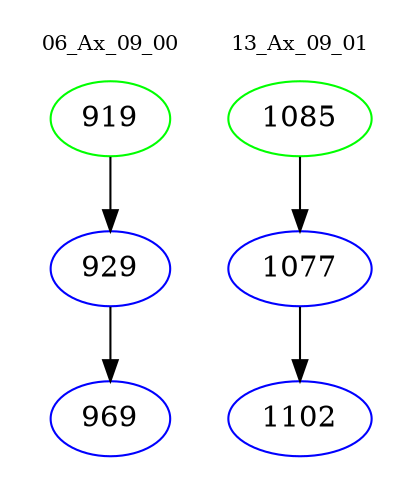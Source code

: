 digraph{
subgraph cluster_0 {
color = white
label = "06_Ax_09_00";
fontsize=10;
T0_919 [label="919", color="green"]
T0_919 -> T0_929 [color="black"]
T0_929 [label="929", color="blue"]
T0_929 -> T0_969 [color="black"]
T0_969 [label="969", color="blue"]
}
subgraph cluster_1 {
color = white
label = "13_Ax_09_01";
fontsize=10;
T1_1085 [label="1085", color="green"]
T1_1085 -> T1_1077 [color="black"]
T1_1077 [label="1077", color="blue"]
T1_1077 -> T1_1102 [color="black"]
T1_1102 [label="1102", color="blue"]
}
}
